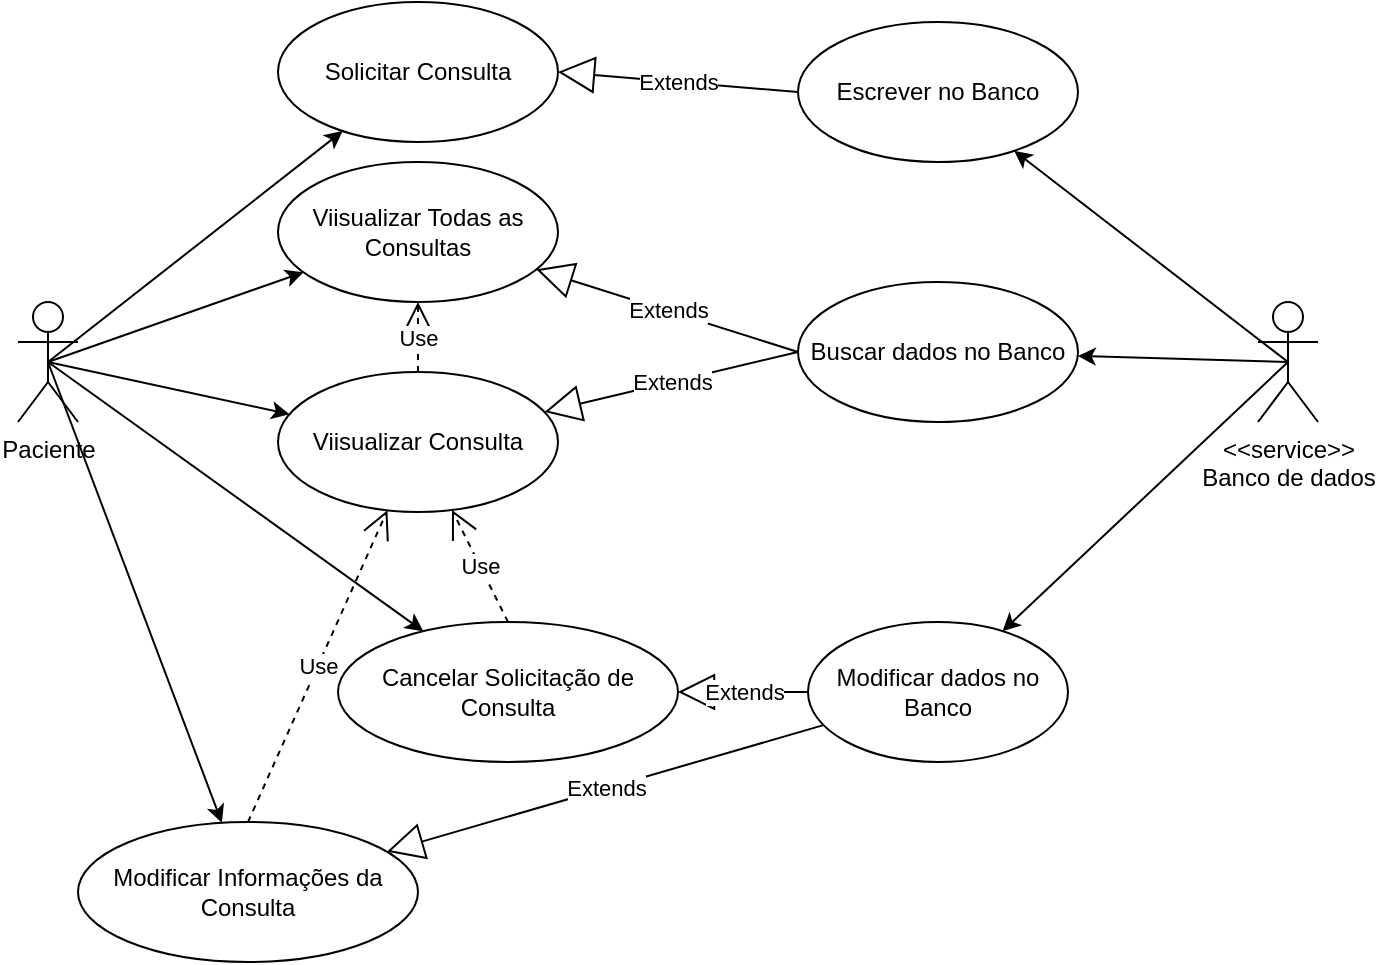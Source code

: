 <mxfile version="21.3.4" type="github">
  <diagram name="Página-1" id="y6-daSAug2PFhCAaeR3A">
    <mxGraphModel dx="978" dy="622" grid="1" gridSize="10" guides="1" tooltips="1" connect="1" arrows="1" fold="1" page="1" pageScale="1" pageWidth="827" pageHeight="1169" math="0" shadow="0">
      <root>
        <mxCell id="0" />
        <mxCell id="1" parent="0" />
        <mxCell id="2uOQVbbv6pKzMakYd5ff-26" style="rounded=0;orthogonalLoop=1;jettySize=auto;html=1;exitX=0.5;exitY=0.5;exitDx=0;exitDy=0;exitPerimeter=0;" edge="1" parent="1" source="2uOQVbbv6pKzMakYd5ff-1" target="2uOQVbbv6pKzMakYd5ff-7">
          <mxGeometry relative="1" as="geometry" />
        </mxCell>
        <mxCell id="2uOQVbbv6pKzMakYd5ff-30" style="rounded=0;orthogonalLoop=1;jettySize=auto;html=1;exitX=0.5;exitY=0.5;exitDx=0;exitDy=0;exitPerimeter=0;" edge="1" parent="1" source="2uOQVbbv6pKzMakYd5ff-1" target="2uOQVbbv6pKzMakYd5ff-10">
          <mxGeometry relative="1" as="geometry" />
        </mxCell>
        <mxCell id="2uOQVbbv6pKzMakYd5ff-31" style="rounded=0;orthogonalLoop=1;jettySize=auto;html=1;exitX=0.5;exitY=0.5;exitDx=0;exitDy=0;exitPerimeter=0;" edge="1" parent="1" source="2uOQVbbv6pKzMakYd5ff-1" target="2uOQVbbv6pKzMakYd5ff-8">
          <mxGeometry relative="1" as="geometry" />
        </mxCell>
        <mxCell id="2uOQVbbv6pKzMakYd5ff-40" style="rounded=0;orthogonalLoop=1;jettySize=auto;html=1;exitX=0.5;exitY=0.5;exitDx=0;exitDy=0;exitPerimeter=0;" edge="1" parent="1" source="2uOQVbbv6pKzMakYd5ff-1" target="2uOQVbbv6pKzMakYd5ff-34">
          <mxGeometry relative="1" as="geometry" />
        </mxCell>
        <mxCell id="2uOQVbbv6pKzMakYd5ff-41" style="rounded=0;orthogonalLoop=1;jettySize=auto;html=1;exitX=0.5;exitY=0.5;exitDx=0;exitDy=0;exitPerimeter=0;" edge="1" parent="1" source="2uOQVbbv6pKzMakYd5ff-1" target="2uOQVbbv6pKzMakYd5ff-9">
          <mxGeometry relative="1" as="geometry" />
        </mxCell>
        <mxCell id="2uOQVbbv6pKzMakYd5ff-1" value="Paciente" style="shape=umlActor;verticalLabelPosition=bottom;verticalAlign=top;html=1;" vertex="1" parent="1">
          <mxGeometry x="40" y="180" width="30" height="60" as="geometry" />
        </mxCell>
        <mxCell id="2uOQVbbv6pKzMakYd5ff-7" value="Solicitar Consulta" style="ellipse;whiteSpace=wrap;html=1;" vertex="1" parent="1">
          <mxGeometry x="170" y="30" width="140" height="70" as="geometry" />
        </mxCell>
        <mxCell id="2uOQVbbv6pKzMakYd5ff-8" value="Viisualizar Consulta" style="ellipse;whiteSpace=wrap;html=1;" vertex="1" parent="1">
          <mxGeometry x="170" y="215" width="140" height="70" as="geometry" />
        </mxCell>
        <mxCell id="2uOQVbbv6pKzMakYd5ff-9" value="Modificar Informações da Consulta" style="ellipse;whiteSpace=wrap;html=1;" vertex="1" parent="1">
          <mxGeometry x="70" y="440" width="170" height="70" as="geometry" />
        </mxCell>
        <mxCell id="2uOQVbbv6pKzMakYd5ff-10" value="Viisualizar Todas as Consultas" style="ellipse;whiteSpace=wrap;html=1;" vertex="1" parent="1">
          <mxGeometry x="170" y="110" width="140" height="70" as="geometry" />
        </mxCell>
        <mxCell id="2uOQVbbv6pKzMakYd5ff-11" value="Escrever no Banco" style="ellipse;whiteSpace=wrap;html=1;" vertex="1" parent="1">
          <mxGeometry x="430" y="40" width="140" height="70" as="geometry" />
        </mxCell>
        <mxCell id="2uOQVbbv6pKzMakYd5ff-12" value="Buscar dados no Banco" style="ellipse;whiteSpace=wrap;html=1;" vertex="1" parent="1">
          <mxGeometry x="430" y="170" width="140" height="70" as="geometry" />
        </mxCell>
        <mxCell id="2uOQVbbv6pKzMakYd5ff-13" value="Modificar dados no Banco" style="ellipse;whiteSpace=wrap;html=1;" vertex="1" parent="1">
          <mxGeometry x="435" y="340" width="130" height="70" as="geometry" />
        </mxCell>
        <mxCell id="2uOQVbbv6pKzMakYd5ff-21" style="rounded=0;orthogonalLoop=1;jettySize=auto;html=1;exitX=0.5;exitY=0.5;exitDx=0;exitDy=0;exitPerimeter=0;" edge="1" parent="1" source="2uOQVbbv6pKzMakYd5ff-14" target="2uOQVbbv6pKzMakYd5ff-11">
          <mxGeometry relative="1" as="geometry" />
        </mxCell>
        <mxCell id="2uOQVbbv6pKzMakYd5ff-22" style="rounded=0;orthogonalLoop=1;jettySize=auto;html=1;exitX=0.5;exitY=0.5;exitDx=0;exitDy=0;exitPerimeter=0;" edge="1" parent="1" source="2uOQVbbv6pKzMakYd5ff-14" target="2uOQVbbv6pKzMakYd5ff-12">
          <mxGeometry relative="1" as="geometry" />
        </mxCell>
        <mxCell id="2uOQVbbv6pKzMakYd5ff-23" style="rounded=0;orthogonalLoop=1;jettySize=auto;html=1;exitX=0.5;exitY=0.5;exitDx=0;exitDy=0;exitPerimeter=0;" edge="1" parent="1" source="2uOQVbbv6pKzMakYd5ff-14" target="2uOQVbbv6pKzMakYd5ff-13">
          <mxGeometry relative="1" as="geometry" />
        </mxCell>
        <mxCell id="2uOQVbbv6pKzMakYd5ff-14" value="&amp;lt;&amp;lt;service&amp;gt;&amp;gt;&lt;br&gt;Banco de dados" style="shape=umlActor;verticalLabelPosition=bottom;verticalAlign=top;html=1;" vertex="1" parent="1">
          <mxGeometry x="660" y="180" width="30" height="60" as="geometry" />
        </mxCell>
        <mxCell id="2uOQVbbv6pKzMakYd5ff-25" value="Extends" style="endArrow=block;endSize=16;endFill=0;html=1;rounded=0;entryX=1;entryY=0.5;entryDx=0;entryDy=0;exitX=0;exitY=0.5;exitDx=0;exitDy=0;" edge="1" parent="1" source="2uOQVbbv6pKzMakYd5ff-11" target="2uOQVbbv6pKzMakYd5ff-7">
          <mxGeometry width="160" relative="1" as="geometry">
            <mxPoint x="200" y="210" as="sourcePoint" />
            <mxPoint x="360" y="210" as="targetPoint" />
          </mxGeometry>
        </mxCell>
        <mxCell id="2uOQVbbv6pKzMakYd5ff-27" value="Use" style="endArrow=open;endSize=12;dashed=1;html=1;rounded=0;exitX=0.5;exitY=0;exitDx=0;exitDy=0;" edge="1" parent="1" source="2uOQVbbv6pKzMakYd5ff-8" target="2uOQVbbv6pKzMakYd5ff-10">
          <mxGeometry width="160" relative="1" as="geometry">
            <mxPoint x="200" y="210" as="sourcePoint" />
            <mxPoint x="360" y="210" as="targetPoint" />
          </mxGeometry>
        </mxCell>
        <mxCell id="2uOQVbbv6pKzMakYd5ff-28" value="Extends" style="endArrow=block;endSize=16;endFill=0;html=1;rounded=0;exitX=0;exitY=0.5;exitDx=0;exitDy=0;" edge="1" parent="1" source="2uOQVbbv6pKzMakYd5ff-12" target="2uOQVbbv6pKzMakYd5ff-10">
          <mxGeometry width="160" relative="1" as="geometry">
            <mxPoint x="270" y="260" as="sourcePoint" />
            <mxPoint x="430" y="260" as="targetPoint" />
          </mxGeometry>
        </mxCell>
        <mxCell id="2uOQVbbv6pKzMakYd5ff-29" value="Extends" style="endArrow=block;endSize=16;endFill=0;html=1;rounded=0;exitX=0;exitY=0.5;exitDx=0;exitDy=0;" edge="1" parent="1" source="2uOQVbbv6pKzMakYd5ff-12" target="2uOQVbbv6pKzMakYd5ff-8">
          <mxGeometry width="160" relative="1" as="geometry">
            <mxPoint x="350" y="250" as="sourcePoint" />
            <mxPoint x="510" y="250" as="targetPoint" />
          </mxGeometry>
        </mxCell>
        <mxCell id="2uOQVbbv6pKzMakYd5ff-32" value="Use" style="endArrow=open;endSize=12;dashed=1;html=1;rounded=0;exitX=0.5;exitY=0;exitDx=0;exitDy=0;" edge="1" parent="1" source="2uOQVbbv6pKzMakYd5ff-9" target="2uOQVbbv6pKzMakYd5ff-8">
          <mxGeometry width="160" relative="1" as="geometry">
            <mxPoint x="240" y="340" as="sourcePoint" />
            <mxPoint x="430" y="260" as="targetPoint" />
          </mxGeometry>
        </mxCell>
        <mxCell id="2uOQVbbv6pKzMakYd5ff-33" value="Extends" style="endArrow=block;endSize=16;endFill=0;html=1;rounded=0;" edge="1" parent="1" source="2uOQVbbv6pKzMakYd5ff-13" target="2uOQVbbv6pKzMakYd5ff-9">
          <mxGeometry width="160" relative="1" as="geometry">
            <mxPoint x="270" y="350" as="sourcePoint" />
            <mxPoint x="430" y="350" as="targetPoint" />
          </mxGeometry>
        </mxCell>
        <mxCell id="2uOQVbbv6pKzMakYd5ff-35" value="Use" style="endArrow=open;endSize=12;dashed=1;html=1;rounded=0;exitX=0.5;exitY=0;exitDx=0;exitDy=0;" edge="1" parent="1" source="2uOQVbbv6pKzMakYd5ff-34" target="2uOQVbbv6pKzMakYd5ff-8">
          <mxGeometry width="160" relative="1" as="geometry">
            <mxPoint x="350" y="430" as="sourcePoint" />
            <mxPoint x="510" y="430" as="targetPoint" />
          </mxGeometry>
        </mxCell>
        <mxCell id="2uOQVbbv6pKzMakYd5ff-34" value="Cancelar Solicitação de Consulta" style="ellipse;whiteSpace=wrap;html=1;" vertex="1" parent="1">
          <mxGeometry x="200" y="340" width="170" height="70" as="geometry" />
        </mxCell>
        <mxCell id="2uOQVbbv6pKzMakYd5ff-38" value="Extends" style="endArrow=block;endSize=16;endFill=0;html=1;rounded=0;" edge="1" parent="1" source="2uOQVbbv6pKzMakYd5ff-13" target="2uOQVbbv6pKzMakYd5ff-34">
          <mxGeometry width="160" relative="1" as="geometry">
            <mxPoint x="210" y="340" as="sourcePoint" />
            <mxPoint x="370" y="340" as="targetPoint" />
          </mxGeometry>
        </mxCell>
      </root>
    </mxGraphModel>
  </diagram>
</mxfile>

